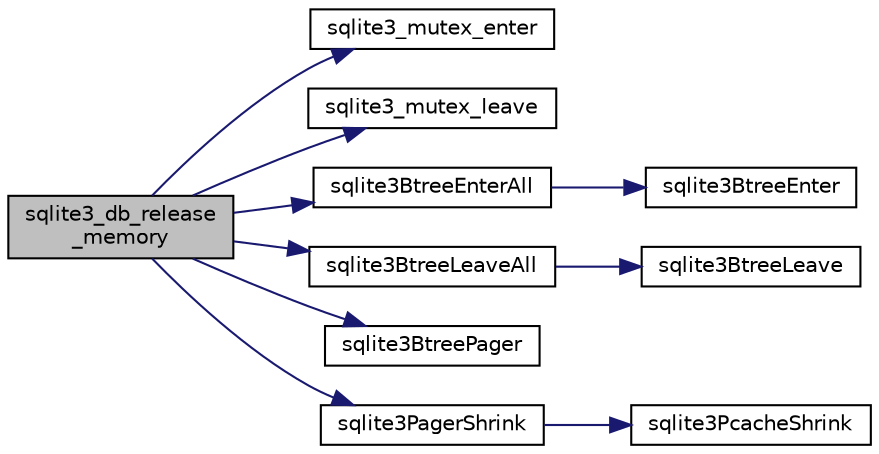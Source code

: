 digraph "sqlite3_db_release_memory"
{
  edge [fontname="Helvetica",fontsize="10",labelfontname="Helvetica",labelfontsize="10"];
  node [fontname="Helvetica",fontsize="10",shape=record];
  rankdir="LR";
  Node1 [label="sqlite3_db_release\l_memory",height=0.2,width=0.4,color="black", fillcolor="grey75", style="filled", fontcolor="black"];
  Node1 -> Node2 [color="midnightblue",fontsize="10",style="solid",fontname="Helvetica"];
  Node2 [label="sqlite3_mutex_enter",height=0.2,width=0.4,color="black", fillcolor="white", style="filled",URL="$sqlite3_8c.html#af5a0a035d6f2e625f7fa5339365e8970"];
  Node1 -> Node3 [color="midnightblue",fontsize="10",style="solid",fontname="Helvetica"];
  Node3 [label="sqlite3_mutex_leave",height=0.2,width=0.4,color="black", fillcolor="white", style="filled",URL="$sqlite3_8c.html#a7ebfb82d85f10ee7a80ea8d7ff155c65"];
  Node1 -> Node4 [color="midnightblue",fontsize="10",style="solid",fontname="Helvetica"];
  Node4 [label="sqlite3BtreeEnterAll",height=0.2,width=0.4,color="black", fillcolor="white", style="filled",URL="$sqlite3_8c.html#a7e8c5e623a61d322d3622c3e6202d735"];
  Node4 -> Node5 [color="midnightblue",fontsize="10",style="solid",fontname="Helvetica"];
  Node5 [label="sqlite3BtreeEnter",height=0.2,width=0.4,color="black", fillcolor="white", style="filled",URL="$sqlite3_8c.html#afa05d700ca373993fe6b0525b867feff"];
  Node1 -> Node6 [color="midnightblue",fontsize="10",style="solid",fontname="Helvetica"];
  Node6 [label="sqlite3BtreeLeaveAll",height=0.2,width=0.4,color="black", fillcolor="white", style="filled",URL="$sqlite3_8c.html#a282e5f429eee8e0aebc7d18068ebccd2"];
  Node6 -> Node7 [color="midnightblue",fontsize="10",style="solid",fontname="Helvetica"];
  Node7 [label="sqlite3BtreeLeave",height=0.2,width=0.4,color="black", fillcolor="white", style="filled",URL="$sqlite3_8c.html#a460e4f89d1aeef4b4d334cfe8165da89"];
  Node1 -> Node8 [color="midnightblue",fontsize="10",style="solid",fontname="Helvetica"];
  Node8 [label="sqlite3BtreePager",height=0.2,width=0.4,color="black", fillcolor="white", style="filled",URL="$sqlite3_8c.html#aa0b1925984c0d8606d760b8fa27a4d7c"];
  Node1 -> Node9 [color="midnightblue",fontsize="10",style="solid",fontname="Helvetica"];
  Node9 [label="sqlite3PagerShrink",height=0.2,width=0.4,color="black", fillcolor="white", style="filled",URL="$sqlite3_8c.html#a28f065ffd59dc6b9660bd5622cfa1de8"];
  Node9 -> Node10 [color="midnightblue",fontsize="10",style="solid",fontname="Helvetica"];
  Node10 [label="sqlite3PcacheShrink",height=0.2,width=0.4,color="black", fillcolor="white", style="filled",URL="$sqlite3_8c.html#a7df3d08b937a4d2e1e59f5233ec11465"];
}

